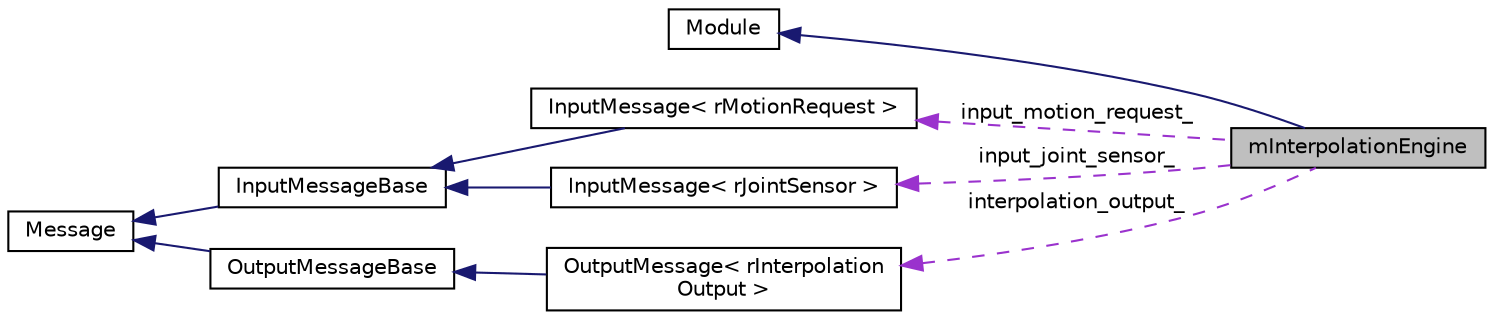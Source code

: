 digraph "mInterpolationEngine"
{
  edge [fontname="Helvetica",fontsize="10",labelfontname="Helvetica",labelfontsize="10"];
  node [fontname="Helvetica",fontsize="10",shape=record];
  rankdir="LR";
  Node2 [label="mInterpolationEngine",height=0.2,width=0.4,color="black", fillcolor="grey75", style="filled", fontcolor="black"];
  Node3 -> Node2 [dir="back",color="midnightblue",fontsize="10",style="solid",fontname="Helvetica"];
  Node3 [label="Module",height=0.2,width=0.4,color="black", fillcolor="white", style="filled",URL="$classModule.html",tooltip="Module abstract class. "];
  Node4 -> Node2 [dir="back",color="darkorchid3",fontsize="10",style="dashed",label=" input_motion_request_" ,fontname="Helvetica"];
  Node4 [label="InputMessage\< rMotionRequest \>",height=0.2,width=0.4,color="black", fillcolor="white", style="filled",URL="$classInputMessage.html"];
  Node5 -> Node4 [dir="back",color="midnightblue",fontsize="10",style="solid",fontname="Helvetica"];
  Node5 [label="InputMessageBase",height=0.2,width=0.4,color="black", fillcolor="white", style="filled",URL="$classInputMessageBase.html",tooltip="InputMessage of a module. "];
  Node6 -> Node5 [dir="back",color="midnightblue",fontsize="10",style="solid",fontname="Helvetica"];
  Node6 [label="Message",height=0.2,width=0.4,color="black", fillcolor="white", style="filled",URL="$classMessage.html",tooltip="Message abstract class. "];
  Node7 -> Node2 [dir="back",color="darkorchid3",fontsize="10",style="dashed",label=" interpolation_output_" ,fontname="Helvetica"];
  Node7 [label="OutputMessage\< rInterpolation\lOutput \>",height=0.2,width=0.4,color="black", fillcolor="white", style="filled",URL="$classOutputMessage.html"];
  Node8 -> Node7 [dir="back",color="midnightblue",fontsize="10",style="solid",fontname="Helvetica"];
  Node8 [label="OutputMessageBase",height=0.2,width=0.4,color="black", fillcolor="white", style="filled",URL="$classOutputMessageBase.html",tooltip="OutputMessage of a module. "];
  Node6 -> Node8 [dir="back",color="midnightblue",fontsize="10",style="solid",fontname="Helvetica"];
  Node9 -> Node2 [dir="back",color="darkorchid3",fontsize="10",style="dashed",label=" input_joint_sensor_" ,fontname="Helvetica"];
  Node9 [label="InputMessage\< rJointSensor \>",height=0.2,width=0.4,color="black", fillcolor="white", style="filled",URL="$classInputMessage.html"];
  Node5 -> Node9 [dir="back",color="midnightblue",fontsize="10",style="solid",fontname="Helvetica"];
}
